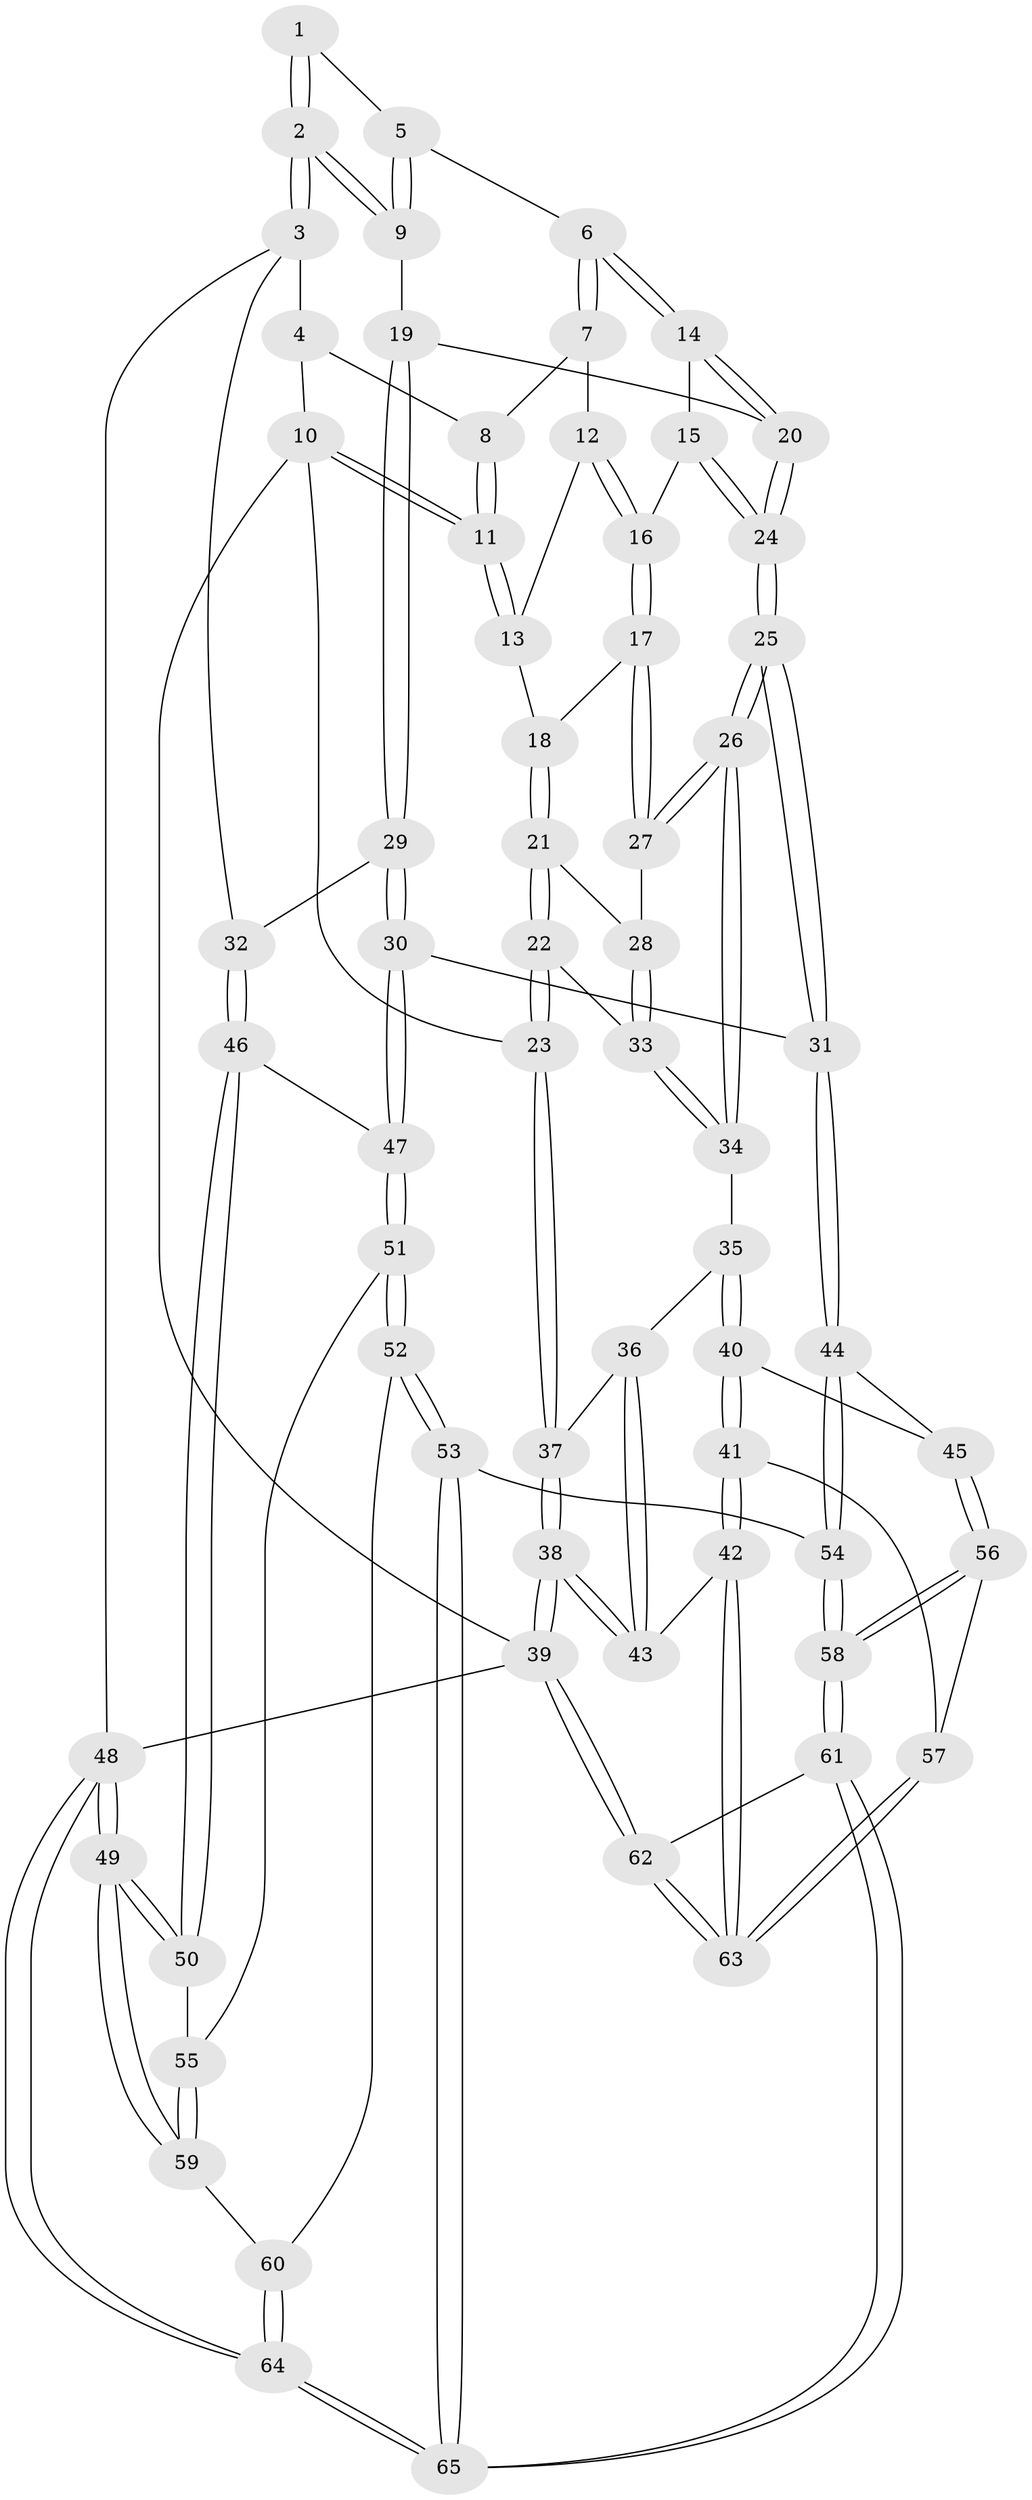 // coarse degree distribution, {4: 0.4090909090909091, 3: 0.4090909090909091, 5: 0.13636363636363635, 2: 0.045454545454545456}
// Generated by graph-tools (version 1.1) at 2025/38/03/04/25 23:38:34]
// undirected, 65 vertices, 159 edges
graph export_dot {
  node [color=gray90,style=filled];
  1 [pos="+0.704001052087806+0"];
  2 [pos="+1+0.18856808166652173"];
  3 [pos="+1+0.20922417737123228"];
  4 [pos="+0.6984701220436781+0"];
  5 [pos="+0.7048468580638817+0"];
  6 [pos="+0.6170061778600763+0.1527829610453137"];
  7 [pos="+0.44833664932809997+0.07869230185856735"];
  8 [pos="+0.4226222449070947+0"];
  9 [pos="+0.8281674231232607+0.18801799055466065"];
  10 [pos="+0+0"];
  11 [pos="+0+0"];
  12 [pos="+0.42363205688077377+0.13804666673426752"];
  13 [pos="+0.19005036321848084+0.1070150228228395"];
  14 [pos="+0.6278604415937125+0.18273954359038871"];
  15 [pos="+0.45913290311814187+0.2239846081706712"];
  16 [pos="+0.4218319803682094+0.16879878978654206"];
  17 [pos="+0.2849022718294911+0.253156142438975"];
  18 [pos="+0.20522197011201646+0.1357158740163366"];
  19 [pos="+0.7695026156719463+0.23482345150147832"];
  20 [pos="+0.6489209674343391+0.20762851275706184"];
  21 [pos="+0.15360800016535622+0.305672002645587"];
  22 [pos="+0.08266505053889225+0.31102273160974897"];
  23 [pos="+0+0.2728318518168171"];
  24 [pos="+0.4853112117297821+0.4398886849698091"];
  25 [pos="+0.4821077201149827+0.4536962529197621"];
  26 [pos="+0.45847671611728213+0.4457097649490708"];
  27 [pos="+0.28461513432276253+0.2608019456053569"];
  28 [pos="+0.22226845481730634+0.3158600644197694"];
  29 [pos="+0.7646126044879717+0.41338271148833566"];
  30 [pos="+0.6827173045156187+0.5140083632743071"];
  31 [pos="+0.5155548188343037+0.5076705010492114"];
  32 [pos="+1+0.42467032171353125"];
  33 [pos="+0.22413069981942813+0.4561644389344696"];
  34 [pos="+0.22472798983726114+0.45871581151729107"];
  35 [pos="+0.20809825826265863+0.4757894897819886"];
  36 [pos="+0.13728224727984925+0.4601589811945925"];
  37 [pos="+0+0.3363223784620615"];
  38 [pos="+0+0.7393009591939852"];
  39 [pos="+0+1"];
  40 [pos="+0.18152384082503834+0.6264757318382188"];
  41 [pos="+0+0.737086105823678"];
  42 [pos="+0+0.7415130080940665"];
  43 [pos="+0+0.739782173746137"];
  44 [pos="+0.4903573186091178+0.5649610728584887"];
  45 [pos="+0.3052678678964403+0.66405816445154"];
  46 [pos="+1+0.46848640089356053"];
  47 [pos="+0.7629766826628648+0.6104861686406282"];
  48 [pos="+1+1"];
  49 [pos="+1+1"];
  50 [pos="+1+0.6328793964320556"];
  51 [pos="+0.7888302655314428+0.6878927378925795"];
  52 [pos="+0.7050771749463469+0.8244186322470545"];
  53 [pos="+0.6422124593312094+0.8464091461562135"];
  54 [pos="+0.5318202342135647+0.8231564568928499"];
  55 [pos="+0.8374877703861959+0.7040748242485709"];
  56 [pos="+0.3129540139831142+0.7922231097099358"];
  57 [pos="+0.24021040326492885+0.8481402186653422"];
  58 [pos="+0.4800459140132986+0.8644120015576607"];
  59 [pos="+0.9617895907624598+0.8883687490819642"];
  60 [pos="+0.750470294200572+0.8636276904434047"];
  61 [pos="+0.3604796800884386+1"];
  62 [pos="+0.31292584849441+1"];
  63 [pos="+0.2783542649884074+1"];
  64 [pos="+0.95816137020579+1"];
  65 [pos="+0.6835646534463021+1"];
  1 -- 2;
  1 -- 2;
  1 -- 5;
  2 -- 3;
  2 -- 3;
  2 -- 9;
  2 -- 9;
  3 -- 4;
  3 -- 32;
  3 -- 48;
  4 -- 8;
  4 -- 10;
  5 -- 6;
  5 -- 9;
  5 -- 9;
  6 -- 7;
  6 -- 7;
  6 -- 14;
  6 -- 14;
  7 -- 8;
  7 -- 12;
  8 -- 11;
  8 -- 11;
  9 -- 19;
  10 -- 11;
  10 -- 11;
  10 -- 23;
  10 -- 39;
  11 -- 13;
  11 -- 13;
  12 -- 13;
  12 -- 16;
  12 -- 16;
  13 -- 18;
  14 -- 15;
  14 -- 20;
  14 -- 20;
  15 -- 16;
  15 -- 24;
  15 -- 24;
  16 -- 17;
  16 -- 17;
  17 -- 18;
  17 -- 27;
  17 -- 27;
  18 -- 21;
  18 -- 21;
  19 -- 20;
  19 -- 29;
  19 -- 29;
  20 -- 24;
  20 -- 24;
  21 -- 22;
  21 -- 22;
  21 -- 28;
  22 -- 23;
  22 -- 23;
  22 -- 33;
  23 -- 37;
  23 -- 37;
  24 -- 25;
  24 -- 25;
  25 -- 26;
  25 -- 26;
  25 -- 31;
  25 -- 31;
  26 -- 27;
  26 -- 27;
  26 -- 34;
  26 -- 34;
  27 -- 28;
  28 -- 33;
  28 -- 33;
  29 -- 30;
  29 -- 30;
  29 -- 32;
  30 -- 31;
  30 -- 47;
  30 -- 47;
  31 -- 44;
  31 -- 44;
  32 -- 46;
  32 -- 46;
  33 -- 34;
  33 -- 34;
  34 -- 35;
  35 -- 36;
  35 -- 40;
  35 -- 40;
  36 -- 37;
  36 -- 43;
  36 -- 43;
  37 -- 38;
  37 -- 38;
  38 -- 39;
  38 -- 39;
  38 -- 43;
  38 -- 43;
  39 -- 62;
  39 -- 62;
  39 -- 48;
  40 -- 41;
  40 -- 41;
  40 -- 45;
  41 -- 42;
  41 -- 42;
  41 -- 57;
  42 -- 43;
  42 -- 63;
  42 -- 63;
  44 -- 45;
  44 -- 54;
  44 -- 54;
  45 -- 56;
  45 -- 56;
  46 -- 47;
  46 -- 50;
  46 -- 50;
  47 -- 51;
  47 -- 51;
  48 -- 49;
  48 -- 49;
  48 -- 64;
  48 -- 64;
  49 -- 50;
  49 -- 50;
  49 -- 59;
  49 -- 59;
  50 -- 55;
  51 -- 52;
  51 -- 52;
  51 -- 55;
  52 -- 53;
  52 -- 53;
  52 -- 60;
  53 -- 54;
  53 -- 65;
  53 -- 65;
  54 -- 58;
  54 -- 58;
  55 -- 59;
  55 -- 59;
  56 -- 57;
  56 -- 58;
  56 -- 58;
  57 -- 63;
  57 -- 63;
  58 -- 61;
  58 -- 61;
  59 -- 60;
  60 -- 64;
  60 -- 64;
  61 -- 62;
  61 -- 65;
  61 -- 65;
  62 -- 63;
  62 -- 63;
  64 -- 65;
  64 -- 65;
}
